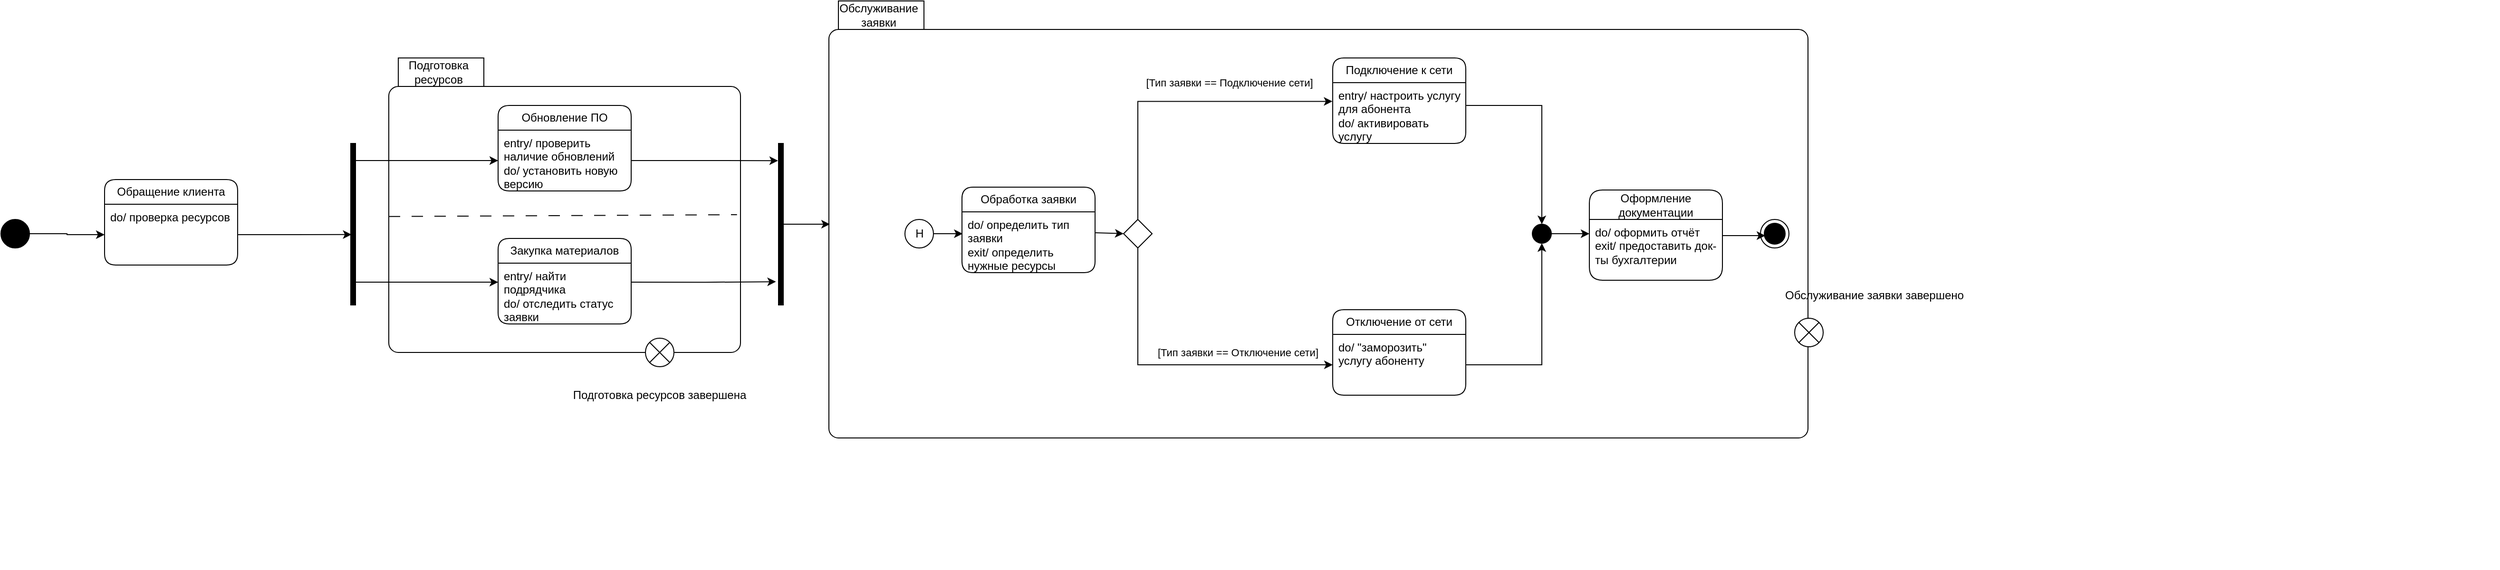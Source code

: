 <mxfile version="26.2.13" pages="2">
  <diagram name="Обслуживание" id="Cx_KuvmdFKSwc8TqTTQT">
    <mxGraphModel dx="6000" dy="1347" grid="0" gridSize="10" guides="1" tooltips="1" connect="1" arrows="1" fold="1" page="1" pageScale="1" pageWidth="3300" pageHeight="4681" math="0" shadow="0">
      <root>
        <mxCell id="0" />
        <mxCell id="1" parent="0" />
        <mxCell id="3_vZ5RSwjk4oFl8BIVlI-1" value="Обслуживание заявки" style="shape=folder;align=center;verticalAlign=middle;fontStyle=0;tabWidth=100;tabHeight=30;tabPosition=left;html=1;boundedLbl=1;labelInHeader=1;rounded=1;absoluteArcSize=1;arcSize=10;whiteSpace=wrap;" parent="1" vertex="1">
          <mxGeometry x="271" y="351" width="1030" height="460" as="geometry" />
        </mxCell>
        <mxCell id="3_vZ5RSwjk4oFl8BIVlI-2" style="edgeStyle=orthogonalEdgeStyle;rounded=0;orthogonalLoop=1;jettySize=auto;html=1;entryX=-0.002;entryY=0.308;entryDx=0;entryDy=0;entryPerimeter=0;" parent="1" source="3_vZ5RSwjk4oFl8BIVlI-6" target="3_vZ5RSwjk4oFl8BIVlI-10" edge="1">
          <mxGeometry relative="1" as="geometry">
            <Array as="points" />
          </mxGeometry>
        </mxCell>
        <mxCell id="3_vZ5RSwjk4oFl8BIVlI-3" value="[Тип заявки == Отключение сети]" style="edgeLabel;html=1;align=center;verticalAlign=middle;resizable=0;points=[];" parent="3_vZ5RSwjk4oFl8BIVlI-2" vertex="1" connectable="0">
          <mxGeometry x="-0.629" relative="1" as="geometry">
            <mxPoint x="105" y="201" as="offset" />
          </mxGeometry>
        </mxCell>
        <mxCell id="3_vZ5RSwjk4oFl8BIVlI-4" style="edgeStyle=orthogonalEdgeStyle;rounded=0;orthogonalLoop=1;jettySize=auto;html=1;entryX=0;entryY=0.5;entryDx=0;entryDy=0;" parent="1" source="3_vZ5RSwjk4oFl8BIVlI-6" target="3_vZ5RSwjk4oFl8BIVlI-12" edge="1">
          <mxGeometry relative="1" as="geometry" />
        </mxCell>
        <mxCell id="3_vZ5RSwjk4oFl8BIVlI-5" value="[Тип заявки == Подключение сети]" style="edgeLabel;html=1;align=center;verticalAlign=middle;resizable=0;points=[];" parent="3_vZ5RSwjk4oFl8BIVlI-4" vertex="1" connectable="0">
          <mxGeometry x="0.395" y="-2" relative="1" as="geometry">
            <mxPoint x="-10" y="-299" as="offset" />
          </mxGeometry>
        </mxCell>
        <mxCell id="3_vZ5RSwjk4oFl8BIVlI-6" value="" style="rhombus;" parent="1" vertex="1">
          <mxGeometry x="581" y="581" width="30" height="30" as="geometry" />
        </mxCell>
        <mxCell id="3_vZ5RSwjk4oFl8BIVlI-7" value="Обработка заявки" style="swimlane;fontStyle=0;childLayout=stackLayout;horizontal=1;startSize=26;fillColor=none;horizontalStack=0;resizeParent=1;resizeParentMax=0;resizeLast=0;collapsible=1;marginBottom=0;whiteSpace=wrap;html=1;rounded=1;" parent="1" vertex="1">
          <mxGeometry x="411" y="547" width="140" height="90" as="geometry">
            <mxRectangle x="610" y="456" width="150" height="30" as="alternateBounds" />
          </mxGeometry>
        </mxCell>
        <mxCell id="3_vZ5RSwjk4oFl8BIVlI-8" value="do/ определить тип заявки&lt;div&gt;exit/ определить нужные ресурсы&lt;/div&gt;" style="text;strokeColor=none;fillColor=none;align=left;verticalAlign=top;spacingLeft=4;spacingRight=4;overflow=hidden;rotatable=0;points=[[0,0.5],[1,0.5]];portConstraint=eastwest;whiteSpace=wrap;html=1;" parent="3_vZ5RSwjk4oFl8BIVlI-7" vertex="1">
          <mxGeometry y="26" width="140" height="64" as="geometry" />
        </mxCell>
        <mxCell id="3_vZ5RSwjk4oFl8BIVlI-9" value="Подключение к сети" style="swimlane;fontStyle=0;childLayout=stackLayout;horizontal=1;startSize=26;fillColor=none;horizontalStack=0;resizeParent=1;resizeParentMax=0;resizeLast=0;collapsible=1;marginBottom=0;whiteSpace=wrap;html=1;rounded=1;" parent="1" vertex="1">
          <mxGeometry x="801" y="411" width="140" height="90" as="geometry" />
        </mxCell>
        <mxCell id="3_vZ5RSwjk4oFl8BIVlI-10" value="&lt;div&gt;entry/ настроить услугу для абонента&lt;/div&gt;do/ активировать услугу" style="text;strokeColor=none;fillColor=none;align=left;verticalAlign=top;spacingLeft=4;spacingRight=4;overflow=hidden;rotatable=0;points=[[0,0.5],[1,0.5]];portConstraint=eastwest;whiteSpace=wrap;html=1;" parent="3_vZ5RSwjk4oFl8BIVlI-9" vertex="1">
          <mxGeometry y="26" width="140" height="64" as="geometry" />
        </mxCell>
        <mxCell id="3_vZ5RSwjk4oFl8BIVlI-11" value="Отключение от сети" style="swimlane;fontStyle=0;childLayout=stackLayout;horizontal=1;startSize=26;fillColor=none;horizontalStack=0;resizeParent=1;resizeParentMax=0;resizeLast=0;collapsible=1;marginBottom=0;whiteSpace=wrap;html=1;rounded=1;" parent="1" vertex="1">
          <mxGeometry x="801" y="676" width="140" height="90" as="geometry" />
        </mxCell>
        <mxCell id="3_vZ5RSwjk4oFl8BIVlI-12" value="&lt;div&gt;&lt;span style=&quot;background-color: initial;&quot;&gt;do/ &quot;заморозить&quot; услугу абоненту&lt;/span&gt;&lt;/div&gt;" style="text;strokeColor=none;fillColor=none;align=left;verticalAlign=top;spacingLeft=4;spacingRight=4;overflow=hidden;rotatable=0;points=[[0,0.5],[1,0.5]];portConstraint=eastwest;whiteSpace=wrap;html=1;" parent="3_vZ5RSwjk4oFl8BIVlI-11" vertex="1">
          <mxGeometry y="26" width="140" height="64" as="geometry" />
        </mxCell>
        <mxCell id="HS6Sisd4CZpcxbGxbj4c-3" style="edgeStyle=orthogonalEdgeStyle;rounded=0;orthogonalLoop=1;jettySize=auto;html=1;entryX=0;entryY=0.5;entryDx=0;entryDy=0;" edge="1" parent="1" source="3_vZ5RSwjk4oFl8BIVlI-14" target="HS6Sisd4CZpcxbGxbj4c-2">
          <mxGeometry relative="1" as="geometry" />
        </mxCell>
        <mxCell id="3_vZ5RSwjk4oFl8BIVlI-14" value="" style="ellipse;fillColor=strokeColor;html=1;" parent="1" vertex="1">
          <mxGeometry x="-600" y="581" width="30" height="30" as="geometry" />
        </mxCell>
        <mxCell id="3_vZ5RSwjk4oFl8BIVlI-15" value="" style="edgeStyle=orthogonalEdgeStyle;rounded=0;orthogonalLoop=1;jettySize=auto;html=1;" parent="1" source="3_vZ5RSwjk4oFl8BIVlI-16" target="3_vZ5RSwjk4oFl8BIVlI-19" edge="1">
          <mxGeometry relative="1" as="geometry">
            <Array as="points">
              <mxPoint x="1071" y="596" />
              <mxPoint x="1071" y="596" />
            </Array>
          </mxGeometry>
        </mxCell>
        <mxCell id="3_vZ5RSwjk4oFl8BIVlI-16" value="" style="ellipse;fillColor=strokeColor;html=1;" parent="1" vertex="1">
          <mxGeometry x="1011" y="586" width="20" height="20" as="geometry" />
        </mxCell>
        <mxCell id="3_vZ5RSwjk4oFl8BIVlI-17" style="edgeStyle=orthogonalEdgeStyle;rounded=0;orthogonalLoop=1;jettySize=auto;html=1;entryX=0.5;entryY=0;entryDx=0;entryDy=0;exitX=1;exitY=0.5;exitDx=0;exitDy=0;" parent="1" source="3_vZ5RSwjk4oFl8BIVlI-10" target="3_vZ5RSwjk4oFl8BIVlI-16" edge="1">
          <mxGeometry relative="1" as="geometry">
            <Array as="points">
              <mxPoint x="941" y="461" />
              <mxPoint x="1021" y="461" />
            </Array>
          </mxGeometry>
        </mxCell>
        <mxCell id="3_vZ5RSwjk4oFl8BIVlI-18" value="Оформление документации" style="swimlane;fontStyle=0;childLayout=stackLayout;horizontal=1;startSize=31;fillColor=none;horizontalStack=0;resizeParent=1;resizeParentMax=0;resizeLast=0;collapsible=1;marginBottom=0;whiteSpace=wrap;html=1;rounded=1;" parent="1" vertex="1">
          <mxGeometry x="1071" y="550" width="140" height="95" as="geometry" />
        </mxCell>
        <mxCell id="3_vZ5RSwjk4oFl8BIVlI-19" value="do/ оформить отчёт&lt;div&gt;exit/ предоставить док-ты бухгалтерии&lt;/div&gt;" style="text;strokeColor=none;fillColor=none;align=left;verticalAlign=top;spacingLeft=4;spacingRight=4;overflow=hidden;rotatable=0;points=[[0,0.5],[1,0.5]];portConstraint=eastwest;whiteSpace=wrap;html=1;" parent="3_vZ5RSwjk4oFl8BIVlI-18" vertex="1">
          <mxGeometry y="31" width="140" height="64" as="geometry" />
        </mxCell>
        <mxCell id="3_vZ5RSwjk4oFl8BIVlI-20" value="" style="ellipse;html=1;shape=endState;fillColor=strokeColor;" parent="1" vertex="1">
          <mxGeometry x="1251" y="581" width="30" height="30" as="geometry" />
        </mxCell>
        <mxCell id="3_vZ5RSwjk4oFl8BIVlI-21" value="" style="group" parent="1" vertex="1" connectable="0">
          <mxGeometry x="1503" y="511" width="525" height="438" as="geometry" />
        </mxCell>
        <mxCell id="3_vZ5RSwjk4oFl8BIVlI-34" value="&lt;span style=&quot;text-wrap: nowrap;&quot;&gt;Обслуживание заявки завершено&lt;/span&gt;" style="text;html=1;align=center;verticalAlign=middle;whiteSpace=wrap;rounded=0;" parent="3_vZ5RSwjk4oFl8BIVlI-21" vertex="1">
          <mxGeometry x="-162" y="135" width="60" height="30" as="geometry" />
        </mxCell>
        <mxCell id="3_vZ5RSwjk4oFl8BIVlI-37" value="" style="shape=sumEllipse;perimeter=ellipsePerimeter;html=1;backgroundOutline=1;" parent="1" vertex="1">
          <mxGeometry x="1287" y="685" width="30" height="30" as="geometry" />
        </mxCell>
        <mxCell id="3_vZ5RSwjk4oFl8BIVlI-38" value="" style="edgeStyle=orthogonalEdgeStyle;rounded=0;orthogonalLoop=1;jettySize=auto;html=1;" parent="1" target="3_vZ5RSwjk4oFl8BIVlI-6" edge="1">
          <mxGeometry relative="1" as="geometry">
            <mxPoint x="551" y="595.059" as="sourcePoint" />
          </mxGeometry>
        </mxCell>
        <mxCell id="3_vZ5RSwjk4oFl8BIVlI-40" value="H" style="ellipse;html=1;" parent="1" vertex="1">
          <mxGeometry x="351" y="581" width="30" height="30" as="geometry" />
        </mxCell>
        <mxCell id="3_vZ5RSwjk4oFl8BIVlI-41" style="edgeStyle=orthogonalEdgeStyle;rounded=0;orthogonalLoop=1;jettySize=auto;html=1;exitX=1;exitY=0.5;exitDx=0;exitDy=0;entryX=0.169;entryY=0.568;entryDx=0;entryDy=0;entryPerimeter=0;" parent="1" source="3_vZ5RSwjk4oFl8BIVlI-19" target="3_vZ5RSwjk4oFl8BIVlI-20" edge="1">
          <mxGeometry relative="1" as="geometry">
            <Array as="points">
              <mxPoint x="1211" y="598" />
            </Array>
          </mxGeometry>
        </mxCell>
        <mxCell id="3_vZ5RSwjk4oFl8BIVlI-42" style="edgeStyle=orthogonalEdgeStyle;rounded=0;orthogonalLoop=1;jettySize=auto;html=1;exitX=1;exitY=0.5;exitDx=0;exitDy=0;entryX=0.005;entryY=0.344;entryDx=0;entryDy=0;entryPerimeter=0;" parent="1" source="3_vZ5RSwjk4oFl8BIVlI-40" target="3_vZ5RSwjk4oFl8BIVlI-8" edge="1">
          <mxGeometry relative="1" as="geometry" />
        </mxCell>
        <mxCell id="3_vZ5RSwjk4oFl8BIVlI-43" style="edgeStyle=orthogonalEdgeStyle;rounded=0;orthogonalLoop=1;jettySize=auto;html=1;exitX=1;exitY=0.5;exitDx=0;exitDy=0;entryX=0.5;entryY=1;entryDx=0;entryDy=0;" parent="1" source="3_vZ5RSwjk4oFl8BIVlI-12" target="3_vZ5RSwjk4oFl8BIVlI-16" edge="1">
          <mxGeometry relative="1" as="geometry" />
        </mxCell>
        <mxCell id="HS6Sisd4CZpcxbGxbj4c-1" value="Обращение клиента" style="swimlane;fontStyle=0;childLayout=stackLayout;horizontal=1;startSize=26;fillColor=none;horizontalStack=0;resizeParent=1;resizeParentMax=0;resizeLast=0;collapsible=1;marginBottom=0;whiteSpace=wrap;html=1;rounded=1;" vertex="1" parent="1">
          <mxGeometry x="-491" y="539" width="140" height="90" as="geometry" />
        </mxCell>
        <mxCell id="HS6Sisd4CZpcxbGxbj4c-2" value="&lt;div&gt;&lt;span style=&quot;background-color: transparent; color: light-dark(rgb(0, 0, 0), rgb(255, 255, 255));&quot;&gt;do/ проверка ресурсов&lt;/span&gt;&lt;/div&gt;" style="text;strokeColor=none;fillColor=none;align=left;verticalAlign=top;spacingLeft=4;spacingRight=4;overflow=hidden;rotatable=0;points=[[0,0.5],[1,0.5]];portConstraint=eastwest;whiteSpace=wrap;html=1;" vertex="1" parent="HS6Sisd4CZpcxbGxbj4c-1">
          <mxGeometry y="26" width="140" height="64" as="geometry" />
        </mxCell>
        <mxCell id="xUGLvEKLV2ICD1Qo0MuR-1" value="Подготовка&lt;div&gt;ресурсов&lt;/div&gt;" style="shape=folder;align=center;verticalAlign=middle;fontStyle=0;tabWidth=100;tabHeight=30;tabPosition=left;html=1;boundedLbl=1;labelInHeader=1;rounded=1;absoluteArcSize=1;arcSize=10;whiteSpace=wrap;" vertex="1" parent="1">
          <mxGeometry x="-192" y="411" width="370" height="310" as="geometry" />
        </mxCell>
        <mxCell id="xUGLvEKLV2ICD1Qo0MuR-2" value="Закупка материалов" style="swimlane;fontStyle=0;childLayout=stackLayout;horizontal=1;startSize=26;fillColor=none;horizontalStack=0;resizeParent=1;resizeParentMax=0;resizeLast=0;collapsible=1;marginBottom=0;whiteSpace=wrap;html=1;rounded=1;" vertex="1" parent="1">
          <mxGeometry x="-77" y="601" width="140" height="90" as="geometry" />
        </mxCell>
        <mxCell id="xUGLvEKLV2ICD1Qo0MuR-3" value="&lt;div&gt;entry/ найти подрядчика&lt;/div&gt;do/ отследить статус заявки" style="text;strokeColor=none;fillColor=none;align=left;verticalAlign=top;spacingLeft=4;spacingRight=4;overflow=hidden;rotatable=0;points=[[0,0.5],[1,0.5]];portConstraint=eastwest;whiteSpace=wrap;html=1;" vertex="1" parent="xUGLvEKLV2ICD1Qo0MuR-2">
          <mxGeometry y="26" width="140" height="64" as="geometry" />
        </mxCell>
        <mxCell id="xUGLvEKLV2ICD1Qo0MuR-4" value="Обновление ПО" style="swimlane;fontStyle=0;childLayout=stackLayout;horizontal=1;startSize=26;fillColor=none;horizontalStack=0;resizeParent=1;resizeParentMax=0;resizeLast=0;collapsible=1;marginBottom=0;whiteSpace=wrap;html=1;rounded=1;" vertex="1" parent="1">
          <mxGeometry x="-77" y="461" width="140" height="90" as="geometry" />
        </mxCell>
        <mxCell id="xUGLvEKLV2ICD1Qo0MuR-5" value="entry/ проверить наличие обновлений&lt;div&gt;do/ установить новую версию&lt;/div&gt;" style="text;strokeColor=none;fillColor=none;align=left;verticalAlign=top;spacingLeft=4;spacingRight=4;overflow=hidden;rotatable=0;points=[[0,0.5],[1,0.5]];portConstraint=eastwest;whiteSpace=wrap;html=1;" vertex="1" parent="xUGLvEKLV2ICD1Qo0MuR-4">
          <mxGeometry y="26" width="140" height="64" as="geometry" />
        </mxCell>
        <mxCell id="xUGLvEKLV2ICD1Qo0MuR-6" value="" style="endArrow=none;html=1;rounded=0;entryX=0.99;entryY=0.51;entryDx=0;entryDy=0;exitX=0;exitY=0;exitDx=0;exitDy=117.5;entryPerimeter=0;exitPerimeter=0;dashed=1;dashPattern=12 12;" edge="1" parent="1">
          <mxGeometry width="50" height="50" relative="1" as="geometry">
            <mxPoint x="-192" y="577.9" as="sourcePoint" />
            <mxPoint x="174.3" y="576.0" as="targetPoint" />
          </mxGeometry>
        </mxCell>
        <mxCell id="xUGLvEKLV2ICD1Qo0MuR-7" style="edgeStyle=orthogonalEdgeStyle;rounded=0;orthogonalLoop=1;jettySize=auto;html=1;entryX=0;entryY=0.5;entryDx=0;entryDy=0;" edge="1" parent="1" source="xUGLvEKLV2ICD1Qo0MuR-9" target="xUGLvEKLV2ICD1Qo0MuR-5">
          <mxGeometry relative="1" as="geometry">
            <Array as="points">
              <mxPoint x="-192" y="519" />
              <mxPoint x="-192" y="519" />
            </Array>
          </mxGeometry>
        </mxCell>
        <mxCell id="xUGLvEKLV2ICD1Qo0MuR-8" style="edgeStyle=orthogonalEdgeStyle;rounded=0;orthogonalLoop=1;jettySize=auto;html=1;entryX=0;entryY=0.5;entryDx=0;entryDy=0;" edge="1" parent="1" source="xUGLvEKLV2ICD1Qo0MuR-9">
          <mxGeometry relative="1" as="geometry">
            <mxPoint x="-77" y="647.0" as="targetPoint" />
            <Array as="points">
              <mxPoint x="-182" y="647" />
              <mxPoint x="-182" y="647" />
            </Array>
          </mxGeometry>
        </mxCell>
        <mxCell id="xUGLvEKLV2ICD1Qo0MuR-9" value="" style="html=1;points=[];perimeter=orthogonalPerimeter;fillColor=strokeColor;" vertex="1" parent="1">
          <mxGeometry x="-232" y="501" width="5" height="170" as="geometry" />
        </mxCell>
        <mxCell id="xUGLvEKLV2ICD1Qo0MuR-10" value="" style="html=1;points=[];perimeter=orthogonalPerimeter;fillColor=strokeColor;" vertex="1" parent="1">
          <mxGeometry x="218" y="501" width="5" height="170" as="geometry" />
        </mxCell>
        <mxCell id="xUGLvEKLV2ICD1Qo0MuR-11" style="edgeStyle=orthogonalEdgeStyle;rounded=0;orthogonalLoop=1;jettySize=auto;html=1;entryX=-0.109;entryY=0.107;entryDx=0;entryDy=0;entryPerimeter=0;" edge="1" parent="1" source="xUGLvEKLV2ICD1Qo0MuR-5" target="xUGLvEKLV2ICD1Qo0MuR-10">
          <mxGeometry relative="1" as="geometry" />
        </mxCell>
        <mxCell id="xUGLvEKLV2ICD1Qo0MuR-12" style="edgeStyle=orthogonalEdgeStyle;rounded=0;orthogonalLoop=1;jettySize=auto;html=1;entryX=-0.545;entryY=0.856;entryDx=0;entryDy=0;entryPerimeter=0;" edge="1" parent="1" target="xUGLvEKLV2ICD1Qo0MuR-10">
          <mxGeometry relative="1" as="geometry">
            <mxPoint x="63" y="647.053" as="sourcePoint" />
            <Array as="points">
              <mxPoint x="141" y="647" />
            </Array>
          </mxGeometry>
        </mxCell>
        <mxCell id="xUGLvEKLV2ICD1Qo0MuR-13" style="edgeStyle=orthogonalEdgeStyle;rounded=0;orthogonalLoop=1;jettySize=auto;html=1;exitX=1;exitY=0.5;exitDx=0;exitDy=0;entryX=0.155;entryY=0.564;entryDx=0;entryDy=0;entryPerimeter=0;" edge="1" parent="1" source="HS6Sisd4CZpcxbGxbj4c-2" target="xUGLvEKLV2ICD1Qo0MuR-9">
          <mxGeometry relative="1" as="geometry" />
        </mxCell>
        <mxCell id="_VLf-aTYLh6FFj5564u_-1" style="edgeStyle=orthogonalEdgeStyle;rounded=0;orthogonalLoop=1;jettySize=auto;html=1;entryX=0.001;entryY=0.511;entryDx=0;entryDy=0;entryPerimeter=0;" edge="1" parent="1" source="xUGLvEKLV2ICD1Qo0MuR-10" target="3_vZ5RSwjk4oFl8BIVlI-1">
          <mxGeometry relative="1" as="geometry" />
        </mxCell>
        <mxCell id="X-Ytzsi714LuFsnp7TBZ-1" value="" style="shape=sumEllipse;perimeter=ellipsePerimeter;html=1;backgroundOutline=1;" vertex="1" parent="1">
          <mxGeometry x="78" y="706" width="30" height="30" as="geometry" />
        </mxCell>
        <mxCell id="X-Ytzsi714LuFsnp7TBZ-3" value="&lt;span style=&quot;text-wrap: nowrap;&quot;&gt;Подготовка ресурсов завершена&lt;/span&gt;" style="text;html=1;align=center;verticalAlign=middle;whiteSpace=wrap;rounded=0;" vertex="1" parent="1">
          <mxGeometry x="63" y="751" width="60" height="30" as="geometry" />
        </mxCell>
      </root>
    </mxGraphModel>
  </diagram>
  <diagram id="DyGYh05fFmxFakDT9QLJ" name="запрос на подключение ">
    <mxGraphModel dx="2475" dy="1235" grid="0" gridSize="10" guides="1" tooltips="1" connect="1" arrows="1" fold="1" page="1" pageScale="1" pageWidth="3300" pageHeight="4681" math="0" shadow="0">
      <root>
        <mxCell id="0" />
        <mxCell id="1" parent="0" />
        <mxCell id="G_K5itEXuv4odxjI9YQ4-1" value="Обработка заявки" style="shape=folder;align=center;verticalAlign=middle;fontStyle=0;tabWidth=100;tabHeight=30;tabPosition=left;html=1;boundedLbl=1;labelInHeader=1;rounded=1;absoluteArcSize=1;arcSize=10;whiteSpace=wrap;" parent="1" vertex="1">
          <mxGeometry x="493" y="363" width="250" height="355" as="geometry" />
        </mxCell>
        <mxCell id="G_K5itEXuv4odxjI9YQ4-2" value="Регистрация аккаунта" style="swimlane;fontStyle=0;childLayout=stackLayout;horizontal=1;startSize=26;fillColor=none;horizontalStack=0;resizeParent=1;resizeParentMax=0;resizeLast=0;collapsible=1;marginBottom=0;whiteSpace=wrap;html=1;rounded=1;" parent="1" vertex="1">
          <mxGeometry x="548" y="573" width="140" height="90" as="geometry" />
        </mxCell>
        <mxCell id="G_K5itEXuv4odxjI9YQ4-3" value="entry/ узнать данные клиента&lt;div&gt;do/ создать учётную запись&lt;/div&gt;" style="text;strokeColor=none;fillColor=none;align=left;verticalAlign=top;spacingLeft=4;spacingRight=4;overflow=hidden;rotatable=0;points=[[0,0.5],[1,0.5]];portConstraint=eastwest;whiteSpace=wrap;html=1;" parent="G_K5itEXuv4odxjI9YQ4-2" vertex="1">
          <mxGeometry y="26" width="140" height="64" as="geometry" />
        </mxCell>
        <mxCell id="G_K5itEXuv4odxjI9YQ4-4" value="&lt;div&gt;Выбор тарифного плана&lt;/div&gt;" style="swimlane;fontStyle=0;childLayout=stackLayout;horizontal=1;startSize=30;fillColor=none;horizontalStack=0;resizeParent=1;resizeParentMax=0;resizeLast=0;collapsible=1;marginBottom=0;whiteSpace=wrap;html=1;rounded=1;" parent="1" vertex="1">
          <mxGeometry x="548" y="433" width="140" height="110" as="geometry" />
        </mxCell>
        <mxCell id="G_K5itEXuv4odxjI9YQ4-5" value="entry/ выяснить потребности клиента&lt;div&gt;do/ выбрать тариф подходящий клиенту&lt;br&gt;&lt;div&gt;&lt;br&gt;&lt;/div&gt;&lt;/div&gt;" style="text;strokeColor=none;fillColor=none;align=left;verticalAlign=top;spacingLeft=4;spacingRight=4;overflow=hidden;rotatable=0;points=[[0,0.5],[1,0.5]];portConstraint=eastwest;whiteSpace=wrap;html=1;" parent="G_K5itEXuv4odxjI9YQ4-4" vertex="1">
          <mxGeometry y="30" width="140" height="80" as="geometry" />
        </mxCell>
        <mxCell id="G_K5itEXuv4odxjI9YQ4-6" value="" style="endArrow=none;html=1;rounded=0;entryX=0.995;entryY=0.561;entryDx=0;entryDy=0;exitX=0;exitY=0;exitDx=0;exitDy=117.5;entryPerimeter=0;exitPerimeter=0;dashed=1;dashPattern=12 12;" parent="1" target="G_K5itEXuv4odxjI9YQ4-1" edge="1">
          <mxGeometry width="50" height="50" relative="1" as="geometry">
            <mxPoint x="493" y="563" as="sourcePoint" />
            <mxPoint x="733" y="563" as="targetPoint" />
          </mxGeometry>
        </mxCell>
        <mxCell id="G_K5itEXuv4odxjI9YQ4-7" style="edgeStyle=orthogonalEdgeStyle;rounded=0;orthogonalLoop=1;jettySize=auto;html=1;entryX=-0.005;entryY=0.314;entryDx=0;entryDy=0;entryPerimeter=0;exitX=0.65;exitY=0.104;exitDx=0;exitDy=0;exitPerimeter=0;" parent="1" source="G_K5itEXuv4odxjI9YQ4-9" target="G_K5itEXuv4odxjI9YQ4-5" edge="1">
          <mxGeometry relative="1" as="geometry">
            <Array as="points">
              <mxPoint x="441" y="488" />
            </Array>
            <mxPoint x="448.0" y="505" as="targetPoint" />
            <mxPoint x="448" y="493" as="sourcePoint" />
          </mxGeometry>
        </mxCell>
        <mxCell id="G_K5itEXuv4odxjI9YQ4-8" style="edgeStyle=orthogonalEdgeStyle;rounded=0;orthogonalLoop=1;jettySize=auto;html=1;" parent="1" source="G_K5itEXuv4odxjI9YQ4-9" edge="1">
          <mxGeometry relative="1" as="geometry">
            <mxPoint x="548" y="623" as="targetPoint" />
            <Array as="points">
              <mxPoint x="548" y="623" />
            </Array>
          </mxGeometry>
        </mxCell>
        <mxCell id="G_K5itEXuv4odxjI9YQ4-9" value="" style="html=1;points=[];perimeter=orthogonalPerimeter;fillColor=strokeColor;" parent="1" vertex="1">
          <mxGeometry x="438" y="473" width="5" height="170" as="geometry" />
        </mxCell>
        <mxCell id="G_K5itEXuv4odxjI9YQ4-10" value="" style="html=1;points=[];perimeter=orthogonalPerimeter;fillColor=strokeColor;" parent="1" vertex="1">
          <mxGeometry x="788" y="473" width="5" height="170" as="geometry" />
        </mxCell>
        <mxCell id="G_K5itEXuv4odxjI9YQ4-11" style="edgeStyle=orthogonalEdgeStyle;rounded=0;orthogonalLoop=1;jettySize=auto;html=1;exitX=1;exitY=0.5;exitDx=0;exitDy=0;entryX=-0.544;entryY=0.926;entryDx=0;entryDy=0;entryPerimeter=0;" parent="1" source="G_K5itEXuv4odxjI9YQ4-3" target="G_K5itEXuv4odxjI9YQ4-10" edge="1">
          <mxGeometry relative="1" as="geometry" />
        </mxCell>
        <mxCell id="G_K5itEXuv4odxjI9YQ4-12" style="edgeStyle=orthogonalEdgeStyle;rounded=0;orthogonalLoop=1;jettySize=auto;html=1;" parent="1" source="G_K5itEXuv4odxjI9YQ4-5" edge="1">
          <mxGeometry relative="1" as="geometry">
            <mxPoint x="788" y="503" as="targetPoint" />
            <Array as="points">
              <mxPoint x="788" y="503" />
            </Array>
          </mxGeometry>
        </mxCell>
        <mxCell id="G_K5itEXuv4odxjI9YQ4-13" style="edgeStyle=orthogonalEdgeStyle;rounded=0;orthogonalLoop=1;jettySize=auto;html=1;entryX=0.5;entryY=0;entryDx=0;entryDy=0;" parent="1" source="G_K5itEXuv4odxjI9YQ4-16" target="G_K5itEXuv4odxjI9YQ4-32" edge="1">
          <mxGeometry relative="1" as="geometry" />
        </mxCell>
        <mxCell id="G_K5itEXuv4odxjI9YQ4-14" value="условия тарифа&lt;div&gt;изменены&lt;/div&gt;" style="edgeLabel;html=1;align=center;verticalAlign=middle;resizable=0;points=[];" parent="G_K5itEXuv4odxjI9YQ4-13" vertex="1" connectable="0">
          <mxGeometry x="-0.154" y="1" relative="1" as="geometry">
            <mxPoint x="-46" y="9" as="offset" />
          </mxGeometry>
        </mxCell>
        <mxCell id="G_K5itEXuv4odxjI9YQ4-15" style="edgeStyle=orthogonalEdgeStyle;rounded=0;orthogonalLoop=1;jettySize=auto;html=1;exitX=0;exitY=0;exitDx=810;exitDy=117.5;exitPerimeter=0;entryX=0;entryY=0.5;entryDx=0;entryDy=0;" parent="1" target="G_K5itEXuv4odxjI9YQ4-38" edge="1">
          <mxGeometry relative="1" as="geometry">
            <Array as="points">
              <mxPoint x="1498.05" y="548.5" />
            </Array>
            <mxPoint x="1498.05" y="554" as="sourcePoint" />
          </mxGeometry>
        </mxCell>
        <mxCell id="G_K5itEXuv4odxjI9YQ4-16" value="Заключение сделки" style="shape=folder;align=center;verticalAlign=middle;fontStyle=0;tabWidth=100;tabHeight=30;tabPosition=left;html=1;boundedLbl=1;labelInHeader=1;rounded=1;absoluteArcSize=1;arcSize=10;whiteSpace=wrap;" parent="1" vertex="1">
          <mxGeometry x="878" y="438" width="620" height="205" as="geometry" />
        </mxCell>
        <mxCell id="G_K5itEXuv4odxjI9YQ4-17" style="edgeStyle=orthogonalEdgeStyle;rounded=0;orthogonalLoop=1;jettySize=auto;html=1;entryX=0;entryY=0;entryDx=0;entryDy=117.5;entryPerimeter=0;" parent="1" source="G_K5itEXuv4odxjI9YQ4-10" target="G_K5itEXuv4odxjI9YQ4-16" edge="1">
          <mxGeometry relative="1" as="geometry">
            <Array as="points">
              <mxPoint x="836" y="556" />
            </Array>
          </mxGeometry>
        </mxCell>
        <mxCell id="G_K5itEXuv4odxjI9YQ4-18" value="&lt;div&gt;Определение&lt;/div&gt;&lt;div&gt;размера оплаты&lt;span style=&quot;color: rgba(0, 0, 0, 0); font-family: monospace; font-size: 0px; text-align: start; text-wrap: nowrap; background-color: initial;&quot;&gt;%3CmxGraphModel%3E%3Croot%3E%3CmxCell%20id%3D%220%22%2F%3E%3CmxCell%20id%3D%221%22%20parent%3D%220%22%2F%3E%3CmxCell%20id%3D%222%22%20value%3D%22%26lt%3Bdiv%26gt%3B%D0%92%D1%8B%D0%B1%D0%BE%D1%80%20%D1%82%D0%B0%D1%80%D0%B8%D1%84%D0%BD%D0%BE%D0%B3%D0%BE%20%D0%BF%D0%BB%D0%B0%D0%BD%D0%B0%26lt%3B%2Fdiv%26gt%3B%22%20style%3D%22swimlane%3BfontStyle%3D0%3BchildLayout%3DstackLayout%3Bhorizontal%3D1%3BstartSize%3D30%3BfillColor%3Dnone%3BhorizontalStack%3D0%3BresizeParent%3D1%3BresizeParentMax%3D0%3BresizeLast%3D0%3Bcollapsible%3D1%3BmarginBottom%3D0%3BwhiteSpace%3Dwrap%3Bhtml%3D1%3Brounded%3D1%3B%22%20vertex%3D%221%22%20parent%3D%221%22%3E%3CmxGeometry%20x%3D%22650%22%20y%3D%22300%22%20width%3D%22140%22%20height%3D%2294%22%20as%3D%22geometry%22%2F%3E%3C%2FmxCell%3E%3CmxCell%20id%3D%223%22%20value%3D%22do%2F%20%D0%B2%D0%B2%D0%B5%D1%81%D1%82%D0%B8%20%D0%B4%D0%B0%D0%BD%D0%BD%D1%8B%D0%B5%20%D0%BA%D0%BB%D0%B8%D0%B5%D0%BD%D1%82%D0%B0%26lt%3Bdiv%26gt%3Bexit%2F%20%D1%81%D0%BE%D0%B7%D0%B4%D0%B0%D1%82%D1%8C%20%D1%83%D1%87%D1%91%D1%82%D0%BD%D1%83%D1%8E%20%D0%B7%D0%B0%D0%BF%D0%B8%D1%81%D1%8C%26lt%3B%2Fdiv%26gt%3B%22%20style%3D%22text%3BstrokeColor%3Dnone%3BfillColor%3Dnone%3Balign%3Dleft%3BverticalAlign%3Dtop%3BspacingLeft%3D4%3BspacingRight%3D4%3Boverflow%3Dhidden%3Brotatable%3D0%3Bpoints%3D%5B%5B0%2C0.5%5D%2C%5B1%2C0.5%5D%5D%3BportConstraint%3Deastwest%3BwhiteSpace%3Dwrap%3Bhtml%3D1%3B%22%20vertex%3D%221%22%20parent%3D%222%22%3E%3CmxGeometry%20y%3D%2230%22%20width%3D%22140%22%20height%3D%2264%22%20as%3D%22geometry%22%2F%3E%3C%2FmxCell%3E%3C%2Froot%3E%3C%2FmxGraphModel%3E&lt;/span&gt;&lt;span style=&quot;color: rgba(0, 0, 0, 0); font-family: monospace; font-size: 0px; text-align: start; text-wrap: nowrap; background-color: initial;&quot;&gt;%3CmxGraphModel%3E%3Croot%3E%3CmxCell%20id%3D%220%22%2F%3E%3CmxCell%20id%3D%221%22%20parent%3D%220%22%2F%3E%3CmxCell%20id%3D%222%22%20value%3D%22%26lt%3Bdiv%26gt%3B%D0%92%D1%8B%D0%B1%D0%BE%D1%80%20%D1%82%D0%B0%D1%80%D0%B8%D1%84%D0%BD%D0%BE%D0%B3%D0%BE%20%D0%BF%D0%BB%D0%B0%D0%BD%D0%B0%26lt%3B%2Fdiv%26gt%3B%22%20style%3D%22swimlane%3BfontStyle%3D0%3BchildLayout%3DstackLayout%3Bhorizontal%3D1%3BstartSize%3D30%3BfillColor%3Dnone%3BhorizontalStack%3D0%3BresizeParent%3D1%3BresizeParentMax%3D0%3BresizeLast%3D0%3Bcollapsible%3D1%3BmarginBottom%3D0%3BwhiteSpace%3Dwrap%3Bhtml%3D1%3Brounded%3D1%3B%22%20vertex%3D%221%22%20parent%3D%221%22%3E%3CmxGeometry%20x%3D%22650%22%20y%3D%22300%22%20width%3D%22140%22%20height%3D%2294%22%20as%3D%22geometry%22%2F%3E%3C%2FmxCell%3E%3CmxCell%20id%3D%223%22%20value%3D%22do%2F%20%D0%B2%D0%B2%D0%B5%D1%81%D1%82%D0%B8%20%D0%B4%D0%B0%D0%BD%D0%BD%D1%8B%D0%B5%20%D0%BA%D0%BB%D0%B8%D0%B5%D0%BD%D1%82%D0%B0%26lt%3Bdiv%26gt%3Bexit%2F%20%D1%81%D0%BE%D0%B7%D0%B4%D0%B0%D1%82%D1%8C%20%D1%83%D1%87%D1%91%D1%82%D0%BD%D1%83%D1%8E%20%D0%B7%D0%B0%D0%BF%D0%B8%D1%81%D1%8C%26lt%3B%2Fdiv%26gt%3B%22%20style%3D%22text%3BstrokeColor%3Dnone%3BfillColor%3Dnone%3Balign%3Dleft%3BverticalAlign%3Dtop%3BspacingLeft%3D4%3BspacingRight%3D4%3Boverflow%3Dhidden%3Brotatable%3D0%3Bpoints%3D%5B%5B0%2C0.5%5D%2C%5B1%2C0.5%5D%5D%3BportConstraint%3Deastwest%3BwhiteSpace%3Dwrap%3Bhtml%3D1%3B%22%20vertex%3D%221%22%20parent%3D%222%22%3E%3CmxGeometry%20y%3D%2230%22%20width%3D%22140%22%20height%3D%2264%22%20as%3D%22geometry%22%2F%3E%3C%2FmxCell%3E%3C%2Froot%3E%3C%2FmxGraphModel%3E&lt;/span&gt;&lt;/div&gt;" style="swimlane;fontStyle=0;childLayout=stackLayout;horizontal=1;startSize=30;fillColor=none;horizontalStack=0;resizeParent=1;resizeParentMax=0;resizeLast=0;collapsible=1;marginBottom=0;whiteSpace=wrap;html=1;rounded=1;" parent="1" vertex="1">
          <mxGeometry x="1028" y="503" width="140" height="94" as="geometry" />
        </mxCell>
        <mxCell id="G_K5itEXuv4odxjI9YQ4-19" value="do/ рассчитать стоимость за период&lt;div&gt;exit/ выбрать оптимальный план&lt;/div&gt;" style="text;strokeColor=none;fillColor=none;align=left;verticalAlign=top;spacingLeft=4;spacingRight=4;overflow=hidden;rotatable=0;points=[[0,0.5],[1,0.5]];portConstraint=eastwest;whiteSpace=wrap;html=1;" parent="G_K5itEXuv4odxjI9YQ4-18" vertex="1">
          <mxGeometry y="30" width="140" height="64" as="geometry" />
        </mxCell>
        <mxCell id="G_K5itEXuv4odxjI9YQ4-20" style="edgeStyle=orthogonalEdgeStyle;rounded=0;orthogonalLoop=1;jettySize=auto;html=1;entryX=0;entryY=0.5;entryDx=0;entryDy=0;" parent="1" source="G_K5itEXuv4odxjI9YQ4-21" target="G_K5itEXuv4odxjI9YQ4-43" edge="1">
          <mxGeometry relative="1" as="geometry" />
        </mxCell>
        <mxCell id="G_K5itEXuv4odxjI9YQ4-21" value="&lt;div&gt;Заключение договора&lt;/div&gt;" style="swimlane;fontStyle=0;childLayout=stackLayout;horizontal=1;startSize=30;fillColor=none;horizontalStack=0;resizeParent=1;resizeParentMax=0;resizeLast=0;collapsible=1;marginBottom=0;whiteSpace=wrap;html=1;rounded=1;" parent="1" vertex="1">
          <mxGeometry x="1268" y="503" width="140" height="94" as="geometry" />
        </mxCell>
        <mxCell id="G_K5itEXuv4odxjI9YQ4-22" value="&lt;div&gt;exit/ получить подпись клиента&lt;/div&gt;" style="text;strokeColor=none;fillColor=none;align=left;verticalAlign=top;spacingLeft=4;spacingRight=4;overflow=hidden;rotatable=0;points=[[0,0.5],[1,0.5]];portConstraint=eastwest;whiteSpace=wrap;html=1;" parent="G_K5itEXuv4odxjI9YQ4-21" vertex="1">
          <mxGeometry y="30" width="140" height="64" as="geometry" />
        </mxCell>
        <mxCell id="G_K5itEXuv4odxjI9YQ4-23" value="H" style="ellipse;html=1;" parent="1" vertex="1">
          <mxGeometry x="898" y="535" width="30" height="30" as="geometry" />
        </mxCell>
        <mxCell id="G_K5itEXuv4odxjI9YQ4-24" style="edgeStyle=orthogonalEdgeStyle;rounded=0;orthogonalLoop=1;jettySize=auto;html=1;entryX=-0.013;entryY=0.252;entryDx=0;entryDy=0;entryPerimeter=0;" parent="1" target="G_K5itEXuv4odxjI9YQ4-19" edge="1">
          <mxGeometry relative="1" as="geometry">
            <Array as="points">
              <mxPoint x="988" y="549" />
              <mxPoint x="988" y="549" />
            </Array>
            <mxPoint x="928.0" y="549.053" as="sourcePoint" />
          </mxGeometry>
        </mxCell>
        <mxCell id="G_K5itEXuv4odxjI9YQ4-25" style="edgeStyle=orthogonalEdgeStyle;rounded=0;orthogonalLoop=1;jettySize=auto;html=1;entryX=-0.019;entryY=0.219;entryDx=0;entryDy=0;entryPerimeter=0;" parent="1" source="G_K5itEXuv4odxjI9YQ4-19" target="G_K5itEXuv4odxjI9YQ4-22" edge="1">
          <mxGeometry relative="1" as="geometry">
            <Array as="points">
              <mxPoint x="1178" y="547" />
              <mxPoint x="1178" y="547" />
            </Array>
          </mxGeometry>
        </mxCell>
        <mxCell id="G_K5itEXuv4odxjI9YQ4-26" value="ежемесячный&amp;nbsp;&lt;div&gt;платёж&lt;div&gt;высчитан&lt;/div&gt;&lt;/div&gt;" style="edgeLabel;html=1;align=center;verticalAlign=middle;resizable=0;points=[];" parent="G_K5itEXuv4odxjI9YQ4-25" vertex="1" connectable="0">
          <mxGeometry x="0.215" y="1" relative="1" as="geometry">
            <mxPoint x="-9" y="-23" as="offset" />
          </mxGeometry>
        </mxCell>
        <mxCell id="G_K5itEXuv4odxjI9YQ4-27" style="edgeStyle=orthogonalEdgeStyle;rounded=0;orthogonalLoop=1;jettySize=auto;html=1;exitX=1;exitY=0.5;exitDx=0;exitDy=0;entryX=0;entryY=0.5;entryDx=0;entryDy=0;" parent="1" source="G_K5itEXuv4odxjI9YQ4-28" target="G_K5itEXuv4odxjI9YQ4-29" edge="1">
          <mxGeometry relative="1" as="geometry" />
        </mxCell>
        <mxCell id="G_K5itEXuv4odxjI9YQ4-28" value="" style="ellipse;fillColor=strokeColor;html=1;" parent="1" vertex="1">
          <mxGeometry x="78" y="543" width="30" height="30" as="geometry" />
        </mxCell>
        <mxCell id="G_K5itEXuv4odxjI9YQ4-29" value="&lt;div&gt;Привлечение клиента&lt;/div&gt;" style="swimlane;fontStyle=0;childLayout=stackLayout;horizontal=1;startSize=30;fillColor=none;horizontalStack=0;resizeParent=1;resizeParentMax=0;resizeLast=0;collapsible=1;marginBottom=0;whiteSpace=wrap;html=1;rounded=1;" parent="1" vertex="1">
          <mxGeometry x="158" y="511" width="140" height="94" as="geometry" />
        </mxCell>
        <mxCell id="G_K5itEXuv4odxjI9YQ4-30" value="do/ заинтересовать клиента&lt;div&gt;&lt;br&gt;&lt;/div&gt;" style="text;strokeColor=none;fillColor=none;align=left;verticalAlign=top;spacingLeft=4;spacingRight=4;overflow=hidden;rotatable=0;points=[[0,0.5],[1,0.5]];portConstraint=eastwest;whiteSpace=wrap;html=1;" parent="G_K5itEXuv4odxjI9YQ4-29" vertex="1">
          <mxGeometry y="30" width="140" height="64" as="geometry" />
        </mxCell>
        <mxCell id="G_K5itEXuv4odxjI9YQ4-31" style="edgeStyle=orthogonalEdgeStyle;rounded=0;orthogonalLoop=1;jettySize=auto;html=1;entryX=0.533;entryY=0.49;entryDx=0;entryDy=0;entryPerimeter=0;" parent="1" source="G_K5itEXuv4odxjI9YQ4-30" target="G_K5itEXuv4odxjI9YQ4-9" edge="1">
          <mxGeometry relative="1" as="geometry">
            <Array as="points">
              <mxPoint x="408" y="556" />
              <mxPoint x="408" y="556" />
            </Array>
          </mxGeometry>
        </mxCell>
        <mxCell id="G_K5itEXuv4odxjI9YQ4-32" value="&lt;div&gt;Пересмотр договора&lt;/div&gt;" style="swimlane;fontStyle=0;childLayout=stackLayout;horizontal=1;startSize=30;fillColor=none;horizontalStack=0;resizeParent=1;resizeParentMax=0;resizeLast=0;collapsible=1;marginBottom=0;whiteSpace=wrap;html=1;rounded=1;" parent="1" vertex="1">
          <mxGeometry x="1118" y="718" width="140" height="94" as="geometry" />
        </mxCell>
        <mxCell id="G_K5itEXuv4odxjI9YQ4-33" value="do/ обновление стоимости услуг" style="text;strokeColor=none;fillColor=none;align=left;verticalAlign=top;spacingLeft=4;spacingRight=4;overflow=hidden;rotatable=0;points=[[0,0.5],[1,0.5]];portConstraint=eastwest;whiteSpace=wrap;html=1;" parent="G_K5itEXuv4odxjI9YQ4-32" vertex="1">
          <mxGeometry y="30" width="140" height="64" as="geometry" />
        </mxCell>
        <mxCell id="G_K5itEXuv4odxjI9YQ4-34" style="edgeStyle=orthogonalEdgeStyle;rounded=0;orthogonalLoop=1;jettySize=auto;html=1;exitX=0.5;exitY=0;exitDx=0;exitDy=0;entryX=0;entryY=0.5;entryDx=0;entryDy=0;" parent="1" source="G_K5itEXuv4odxjI9YQ4-38" target="G_K5itEXuv4odxjI9YQ4-41" edge="1">
          <mxGeometry relative="1" as="geometry" />
        </mxCell>
        <mxCell id="G_K5itEXuv4odxjI9YQ4-35" value="[Баланс на счёте &amp;gt; 0]" style="edgeLabel;html=1;align=center;verticalAlign=middle;resizable=0;points=[];" parent="G_K5itEXuv4odxjI9YQ4-34" vertex="1" connectable="0">
          <mxGeometry x="0.484" y="-2" relative="1" as="geometry">
            <mxPoint x="-24" y="-12" as="offset" />
          </mxGeometry>
        </mxCell>
        <mxCell id="G_K5itEXuv4odxjI9YQ4-36" style="edgeStyle=orthogonalEdgeStyle;rounded=0;orthogonalLoop=1;jettySize=auto;html=1;exitX=1;exitY=0.5;exitDx=0;exitDy=0;entryX=0.5;entryY=0;entryDx=0;entryDy=0;" parent="1" source="G_K5itEXuv4odxjI9YQ4-38" target="G_K5itEXuv4odxjI9YQ4-39" edge="1">
          <mxGeometry relative="1" as="geometry" />
        </mxCell>
        <mxCell id="G_K5itEXuv4odxjI9YQ4-37" value="[else]" style="edgeLabel;html=1;align=center;verticalAlign=middle;resizable=0;points=[];" parent="G_K5itEXuv4odxjI9YQ4-36" vertex="1" connectable="0">
          <mxGeometry x="-0.341" y="-1" relative="1" as="geometry">
            <mxPoint x="-3" y="-10" as="offset" />
          </mxGeometry>
        </mxCell>
        <mxCell id="G_K5itEXuv4odxjI9YQ4-38" value="" style="rhombus;" parent="1" vertex="1">
          <mxGeometry x="1558.05" y="533.5" width="30" height="30" as="geometry" />
        </mxCell>
        <mxCell id="G_K5itEXuv4odxjI9YQ4-39" value="Ожидание оплаты" style="swimlane;fontStyle=0;childLayout=stackLayout;horizontal=1;startSize=30;fillColor=none;horizontalStack=0;resizeParent=1;resizeParentMax=0;resizeLast=0;collapsible=1;marginBottom=0;whiteSpace=wrap;html=1;rounded=1;" parent="1" vertex="1">
          <mxGeometry x="1658.05" y="571.5" width="140" height="94" as="geometry" />
        </mxCell>
        <mxCell id="G_K5itEXuv4odxjI9YQ4-40" value="do/ уведомить клиента" style="text;strokeColor=none;fillColor=none;align=left;verticalAlign=top;spacingLeft=4;spacingRight=4;overflow=hidden;rotatable=0;points=[[0,0.5],[1,0.5]];portConstraint=eastwest;whiteSpace=wrap;html=1;" parent="G_K5itEXuv4odxjI9YQ4-39" vertex="1">
          <mxGeometry y="30" width="140" height="64" as="geometry" />
        </mxCell>
        <mxCell id="G_K5itEXuv4odxjI9YQ4-41" value="Настройка сети" style="swimlane;fontStyle=0;childLayout=stackLayout;horizontal=1;startSize=30;fillColor=none;horizontalStack=0;resizeParent=1;resizeParentMax=0;resizeLast=0;collapsible=1;marginBottom=0;whiteSpace=wrap;html=1;rounded=1;" parent="1" vertex="1">
          <mxGeometry x="1658.05" y="415.5" width="140" height="94" as="geometry" />
        </mxCell>
        <mxCell id="G_K5itEXuv4odxjI9YQ4-42" value="do/ настройка параметров под клиента" style="text;strokeColor=none;fillColor=none;align=left;verticalAlign=top;spacingLeft=4;spacingRight=4;overflow=hidden;rotatable=0;points=[[0,0.5],[1,0.5]];portConstraint=eastwest;whiteSpace=wrap;html=1;" parent="G_K5itEXuv4odxjI9YQ4-41" vertex="1">
          <mxGeometry y="30" width="140" height="64" as="geometry" />
        </mxCell>
        <mxCell id="G_K5itEXuv4odxjI9YQ4-43" value="" style="ellipse;html=1;shape=endState;fillColor=strokeColor;" parent="1" vertex="1">
          <mxGeometry x="1448" y="535" width="30" height="30" as="geometry" />
        </mxCell>
        <mxCell id="G_K5itEXuv4odxjI9YQ4-44" value="Активация сети" style="swimlane;fontStyle=0;childLayout=stackLayout;horizontal=1;startSize=30;fillColor=none;horizontalStack=0;resizeParent=1;resizeParentMax=0;resizeLast=0;collapsible=1;marginBottom=0;whiteSpace=wrap;html=1;rounded=1;" parent="1" vertex="1">
          <mxGeometry x="1858.05" y="415.5" width="140" height="94" as="geometry" />
        </mxCell>
        <mxCell id="G_K5itEXuv4odxjI9YQ4-45" value="exit/ подключить клиента" style="text;strokeColor=none;fillColor=none;align=left;verticalAlign=top;spacingLeft=4;spacingRight=4;overflow=hidden;rotatable=0;points=[[0,0.5],[1,0.5]];portConstraint=eastwest;whiteSpace=wrap;html=1;" parent="G_K5itEXuv4odxjI9YQ4-44" vertex="1">
          <mxGeometry y="30" width="140" height="64" as="geometry" />
        </mxCell>
        <mxCell id="G_K5itEXuv4odxjI9YQ4-46" value="" style="ellipse;html=1;shape=endState;fillColor=strokeColor;" parent="1" vertex="1">
          <mxGeometry x="2048.05" y="445.5" width="30" height="30" as="geometry" />
        </mxCell>
        <mxCell id="G_K5itEXuv4odxjI9YQ4-47" style="edgeStyle=orthogonalEdgeStyle;rounded=0;orthogonalLoop=1;jettySize=auto;html=1;exitX=1;exitY=0.5;exitDx=0;exitDy=0;entryX=0;entryY=0.5;entryDx=0;entryDy=0;" parent="1" source="G_K5itEXuv4odxjI9YQ4-45" target="G_K5itEXuv4odxjI9YQ4-46" edge="1">
          <mxGeometry relative="1" as="geometry">
            <Array as="points">
              <mxPoint x="1998.05" y="460.5" />
            </Array>
          </mxGeometry>
        </mxCell>
        <mxCell id="G_K5itEXuv4odxjI9YQ4-48" style="edgeStyle=orthogonalEdgeStyle;rounded=0;orthogonalLoop=1;jettySize=auto;html=1;exitX=1;exitY=0.5;exitDx=0;exitDy=0;entryX=0.013;entryY=0.259;entryDx=0;entryDy=0;entryPerimeter=0;" parent="1" source="G_K5itEXuv4odxjI9YQ4-42" target="G_K5itEXuv4odxjI9YQ4-45" edge="1">
          <mxGeometry relative="1" as="geometry">
            <Array as="points">
              <mxPoint x="1798.05" y="461.5" />
              <mxPoint x="1828.05" y="461.5" />
            </Array>
          </mxGeometry>
        </mxCell>
        <mxCell id="G_K5itEXuv4odxjI9YQ4-49" value="сеть&lt;div&gt;настроена&lt;/div&gt;" style="edgeLabel;html=1;align=center;verticalAlign=middle;resizable=0;points=[];" parent="G_K5itEXuv4odxjI9YQ4-48" vertex="1" connectable="0">
          <mxGeometry x="0.162" y="-2" relative="1" as="geometry">
            <mxPoint y="-27" as="offset" />
          </mxGeometry>
        </mxCell>
        <mxCell id="G_K5itEXuv4odxjI9YQ4-50" style="edgeStyle=orthogonalEdgeStyle;rounded=0;orthogonalLoop=1;jettySize=auto;html=1;exitX=0;exitY=0.5;exitDx=0;exitDy=0;entryX=0.5;entryY=1;entryDx=0;entryDy=0;" parent="1" source="G_K5itEXuv4odxjI9YQ4-40" target="G_K5itEXuv4odxjI9YQ4-38" edge="1">
          <mxGeometry relative="1" as="geometry" />
        </mxCell>
        <mxCell id="G_K5itEXuv4odxjI9YQ4-51" style="edgeStyle=orthogonalEdgeStyle;rounded=0;orthogonalLoop=1;jettySize=auto;html=1;exitX=0;exitY=0.5;exitDx=0;exitDy=0;entryX=0.5;entryY=1;entryDx=0;entryDy=0;" parent="1" source="G_K5itEXuv4odxjI9YQ4-33" target="G_K5itEXuv4odxjI9YQ4-23" edge="1">
          <mxGeometry relative="1" as="geometry" />
        </mxCell>
        <mxCell id="G_K5itEXuv4odxjI9YQ4-52" value="" style="shape=sumEllipse;perimeter=ellipsePerimeter;html=1;backgroundOutline=1;" parent="1" vertex="1">
          <mxGeometry x="1346" y="451" width="30" height="30" as="geometry" />
        </mxCell>
        <mxCell id="LsGdPUGLEReMPMNrim3z-1" value="Заключение сделки завершено" style="text;html=1;align=center;verticalAlign=middle;whiteSpace=wrap;rounded=0;" parent="1" vertex="1">
          <mxGeometry x="1284" y="415.5" width="154" height="30" as="geometry" />
        </mxCell>
        <mxCell id="fgUj5zSKcXqCi7X9zKC4-1" value="" style="shape=sumEllipse;perimeter=ellipsePerimeter;html=1;backgroundOutline=1;" vertex="1" parent="1">
          <mxGeometry x="664" y="703" width="30" height="30" as="geometry" />
        </mxCell>
        <mxCell id="fgUj5zSKcXqCi7X9zKC4-2" value="&lt;div style=&quot;text-align: center;&quot;&gt;&lt;span style=&quot;background-color: transparent; color: light-dark(rgb(0, 0, 0), rgb(255, 255, 255));&quot;&gt;Обработка заявки завершена&lt;/span&gt;&lt;/div&gt;" style="text;whiteSpace=wrap;html=1;" vertex="1" parent="1">
          <mxGeometry x="586.004" y="736.997" width="202" height="36" as="geometry" />
        </mxCell>
      </root>
    </mxGraphModel>
  </diagram>
</mxfile>
